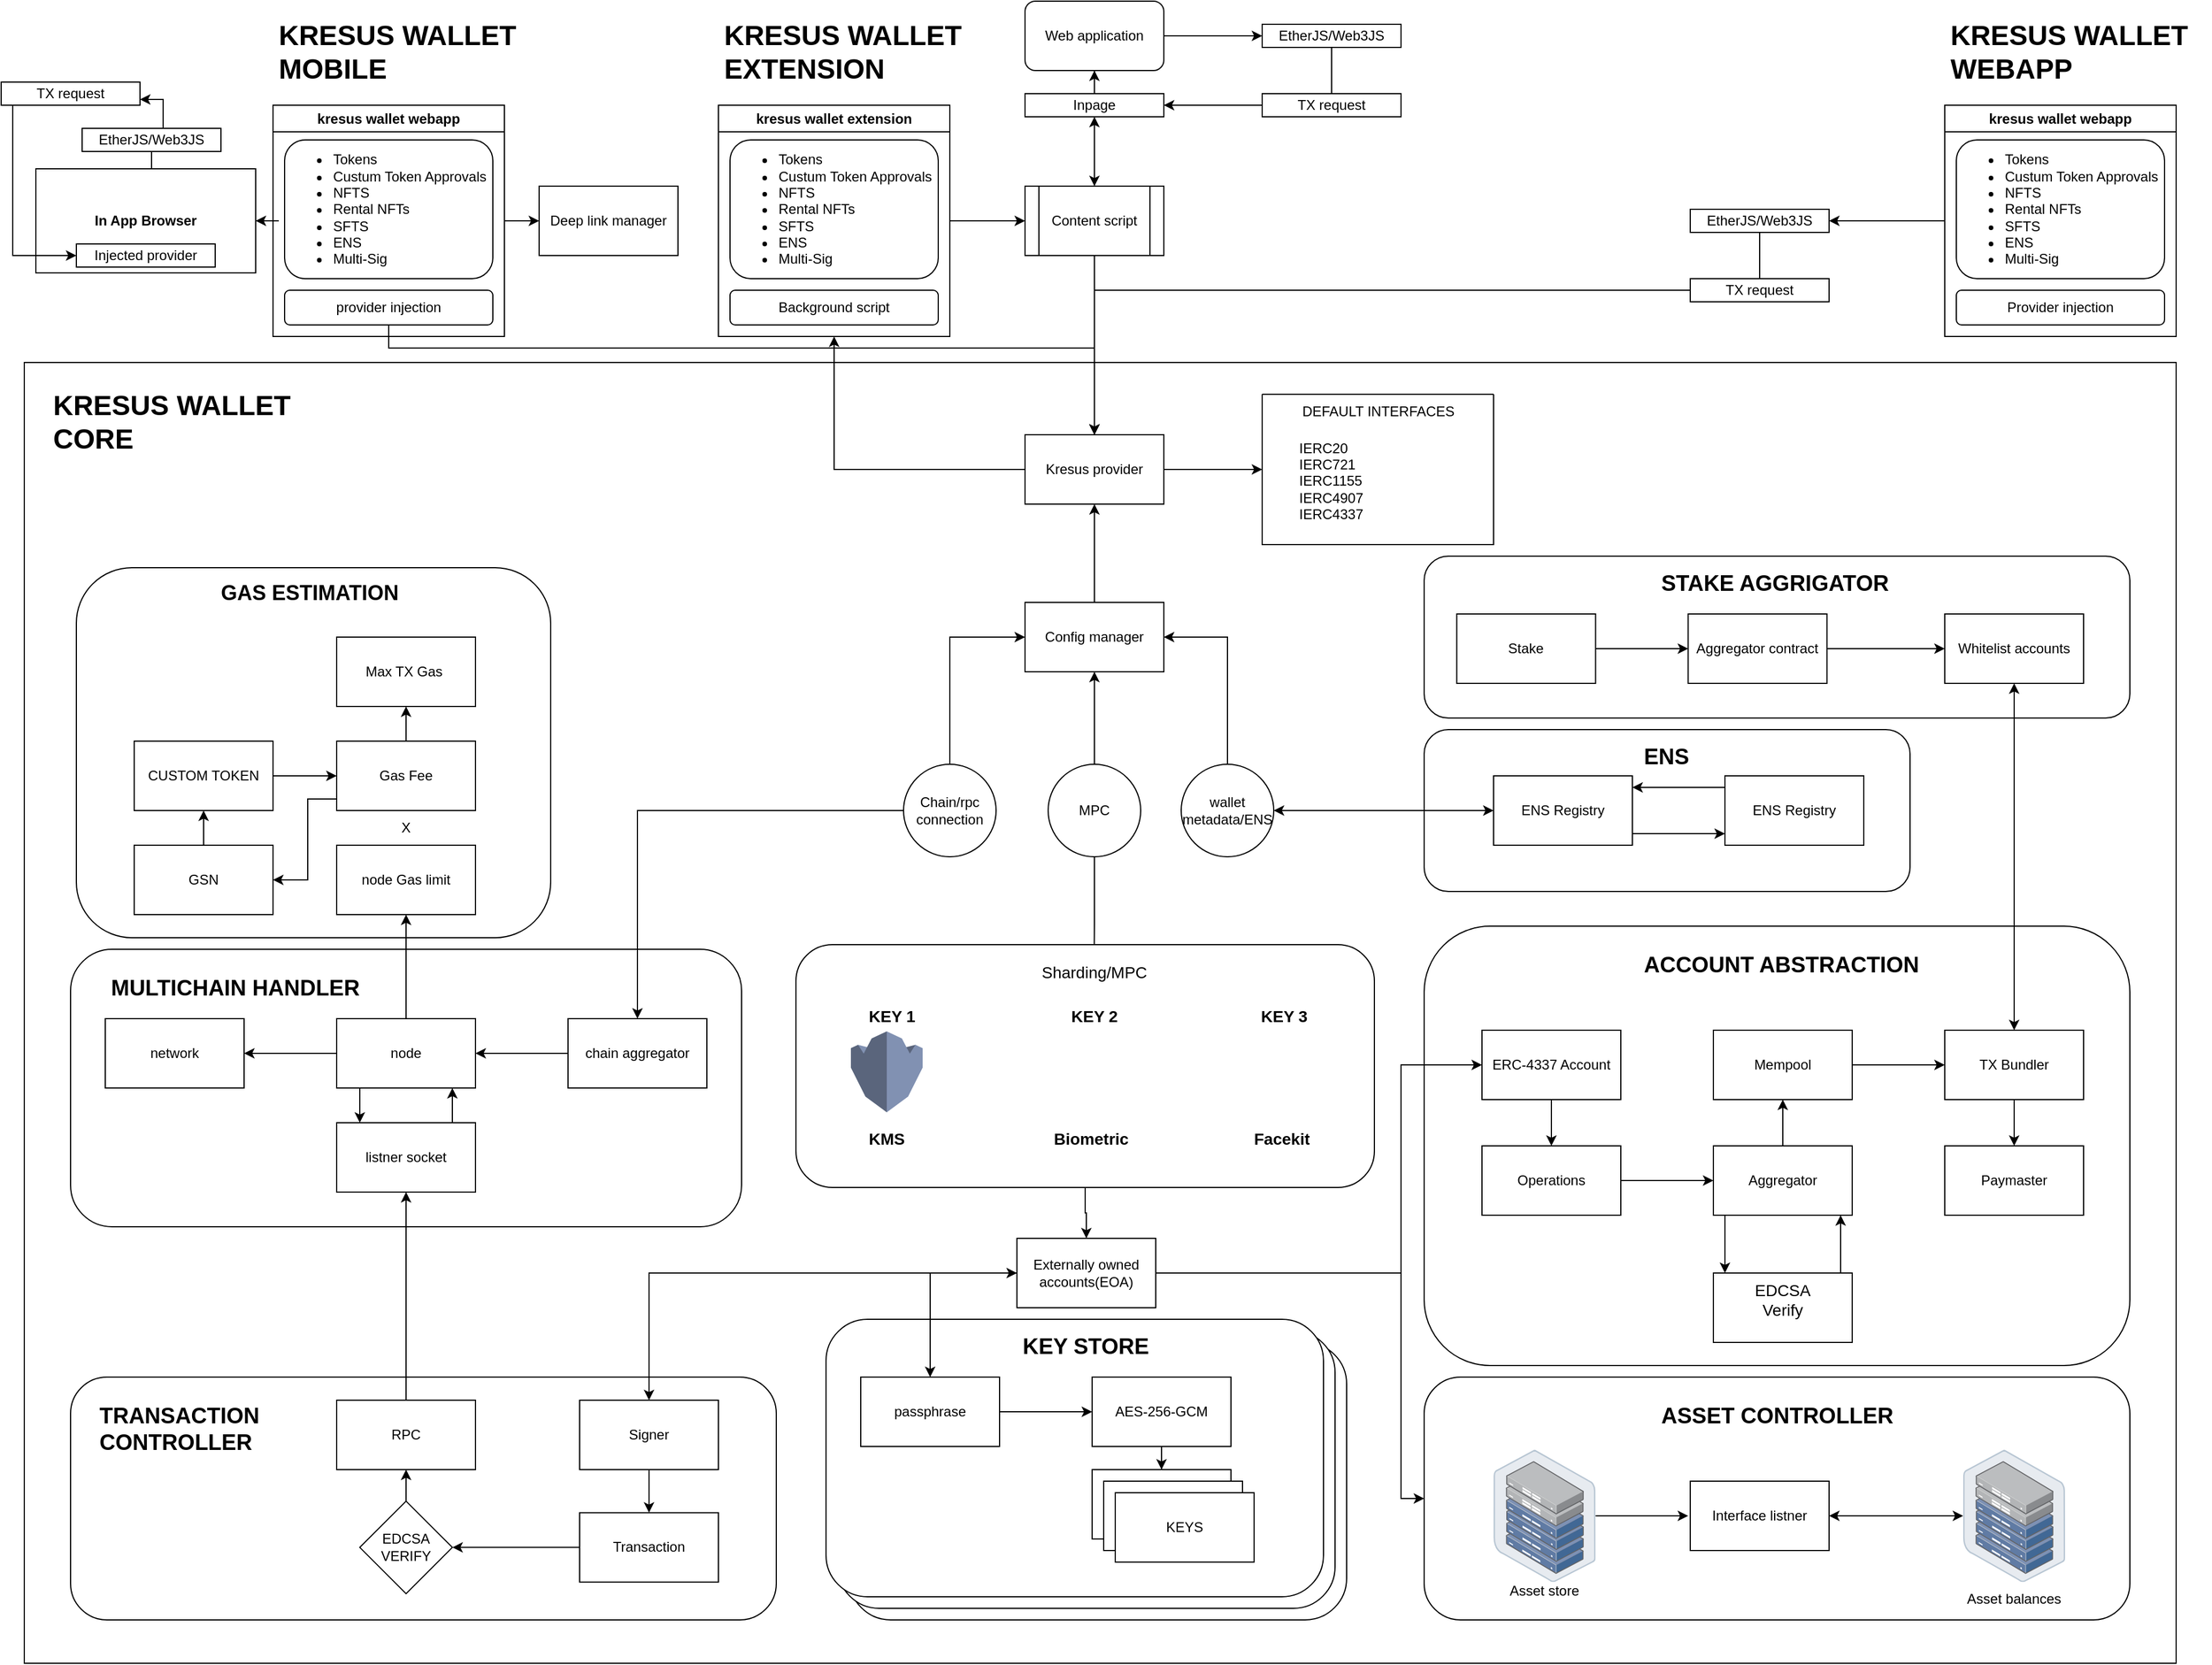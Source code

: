 <mxfile version="21.1.6" type="github">
  <diagram name="Page-1" id="n1fe1yE27rQRRwrI7tOu">
    <mxGraphModel dx="1839" dy="482" grid="1" gridSize="10" guides="1" tooltips="1" connect="1" arrows="1" fold="1" page="1" pageScale="1" pageWidth="850" pageHeight="1100" math="0" shadow="0">
      <root>
        <mxCell id="0" />
        <mxCell id="1" parent="0" />
        <mxCell id="0-gvIS_jXQqOGHr48Svx-93" value="" style="rounded=0;whiteSpace=wrap;html=1;" parent="1" vertex="1">
          <mxGeometry x="-500" y="322.5" width="1860" height="1125" as="geometry" />
        </mxCell>
        <mxCell id="0-gvIS_jXQqOGHr48Svx-67" value="" style="rounded=1;whiteSpace=wrap;html=1;" parent="1" vertex="1">
          <mxGeometry x="213" y="1170" width="430" height="240" as="geometry" />
        </mxCell>
        <mxCell id="0-gvIS_jXQqOGHr48Svx-66" value="" style="rounded=1;whiteSpace=wrap;html=1;" parent="1" vertex="1">
          <mxGeometry x="203" y="1160" width="430" height="240" as="geometry" />
        </mxCell>
        <mxCell id="0-gvIS_jXQqOGHr48Svx-58" value="" style="rounded=1;whiteSpace=wrap;html=1;" parent="1" vertex="1">
          <mxGeometry x="193" y="1150" width="430" height="240" as="geometry" />
        </mxCell>
        <mxCell id="0-gvIS_jXQqOGHr48Svx-49" value="" style="rounded=1;whiteSpace=wrap;html=1;" parent="1" vertex="1">
          <mxGeometry x="-455" y="500" width="410" height="320" as="geometry" />
        </mxCell>
        <mxCell id="0-gvIS_jXQqOGHr48Svx-39" value="" style="rounded=1;whiteSpace=wrap;html=1;" parent="1" vertex="1">
          <mxGeometry x="-460" y="830" width="580" height="240" as="geometry" />
        </mxCell>
        <mxCell id="0-gvIS_jXQqOGHr48Svx-26" value="" style="rounded=1;whiteSpace=wrap;html=1;" parent="1" vertex="1">
          <mxGeometry x="710" y="810" width="610" height="380" as="geometry" />
        </mxCell>
        <mxCell id="0-gvIS_jXQqOGHr48Svx-25" value="" style="rounded=1;whiteSpace=wrap;html=1;" parent="1" vertex="1">
          <mxGeometry x="710" y="640" width="420" height="140" as="geometry" />
        </mxCell>
        <mxCell id="uHP_KrZKe9CXP2k7EGdI-4" value="" style="edgeStyle=orthogonalEdgeStyle;rounded=0;orthogonalLoop=1;jettySize=auto;html=1;" parent="1" source="uHP_KrZKe9CXP2k7EGdI-1" target="uHP_KrZKe9CXP2k7EGdI-3" edge="1">
          <mxGeometry relative="1" as="geometry" />
        </mxCell>
        <mxCell id="uHP_KrZKe9CXP2k7EGdI-1" value="kresus wallet extension" style="swimlane;whiteSpace=wrap;html=1;" parent="1" vertex="1">
          <mxGeometry x="100" y="100" width="200" height="200" as="geometry" />
        </mxCell>
        <mxCell id="uHP_KrZKe9CXP2k7EGdI-29" value="&lt;ul&gt;&lt;li&gt;Tokens&lt;/li&gt;&lt;li&gt;Custum Token Approvals&lt;/li&gt;&lt;li&gt;NFTS&lt;/li&gt;&lt;li&gt;Rental NFTs&lt;/li&gt;&lt;li&gt;SFTS&lt;/li&gt;&lt;li&gt;ENS&lt;/li&gt;&lt;li&gt;Multi-Sig&lt;/li&gt;&lt;/ul&gt;" style="rounded=1;whiteSpace=wrap;html=1;align=left;" parent="uHP_KrZKe9CXP2k7EGdI-1" vertex="1">
          <mxGeometry x="10" y="30" width="180" height="120" as="geometry" />
        </mxCell>
        <mxCell id="uHP_KrZKe9CXP2k7EGdI-30" value="Background script" style="rounded=1;whiteSpace=wrap;html=1;" parent="uHP_KrZKe9CXP2k7EGdI-1" vertex="1">
          <mxGeometry x="10" y="160" width="180" height="30" as="geometry" />
        </mxCell>
        <mxCell id="uHP_KrZKe9CXP2k7EGdI-12" value="" style="edgeStyle=orthogonalEdgeStyle;rounded=0;orthogonalLoop=1;jettySize=auto;html=1;" parent="1" source="uHP_KrZKe9CXP2k7EGdI-2" target="uHP_KrZKe9CXP2k7EGdI-10" edge="1">
          <mxGeometry relative="1" as="geometry" />
        </mxCell>
        <mxCell id="uHP_KrZKe9CXP2k7EGdI-2" value="Web application" style="rounded=1;whiteSpace=wrap;html=1;" parent="1" vertex="1">
          <mxGeometry x="365" y="10" width="120" height="60" as="geometry" />
        </mxCell>
        <mxCell id="uHP_KrZKe9CXP2k7EGdI-5" value="" style="edgeStyle=orthogonalEdgeStyle;rounded=0;orthogonalLoop=1;jettySize=auto;html=1;entryX=0.5;entryY=1;entryDx=0;entryDy=0;startArrow=classic;startFill=1;" parent="1" source="uHP_KrZKe9CXP2k7EGdI-3" target="uHP_KrZKe9CXP2k7EGdI-6" edge="1">
          <mxGeometry relative="1" as="geometry" />
        </mxCell>
        <mxCell id="uHP_KrZKe9CXP2k7EGdI-15" value="" style="edgeStyle=orthogonalEdgeStyle;rounded=0;orthogonalLoop=1;jettySize=auto;html=1;" parent="1" source="uHP_KrZKe9CXP2k7EGdI-3" target="uHP_KrZKe9CXP2k7EGdI-14" edge="1">
          <mxGeometry relative="1" as="geometry" />
        </mxCell>
        <mxCell id="uHP_KrZKe9CXP2k7EGdI-3" value="Content script" style="shape=process;whiteSpace=wrap;html=1;backgroundOutline=1;" parent="1" vertex="1">
          <mxGeometry x="365" y="170" width="120" height="60" as="geometry" />
        </mxCell>
        <mxCell id="uHP_KrZKe9CXP2k7EGdI-7" value="" style="edgeStyle=orthogonalEdgeStyle;rounded=0;orthogonalLoop=1;jettySize=auto;html=1;" parent="1" source="uHP_KrZKe9CXP2k7EGdI-6" target="uHP_KrZKe9CXP2k7EGdI-2" edge="1">
          <mxGeometry relative="1" as="geometry" />
        </mxCell>
        <mxCell id="uHP_KrZKe9CXP2k7EGdI-6" value="Inpage" style="rounded=0;whiteSpace=wrap;html=1;" parent="1" vertex="1">
          <mxGeometry x="365" y="90" width="120" height="20" as="geometry" />
        </mxCell>
        <mxCell id="uHP_KrZKe9CXP2k7EGdI-13" style="edgeStyle=orthogonalEdgeStyle;rounded=0;orthogonalLoop=1;jettySize=auto;html=1;entryX=1;entryY=0.5;entryDx=0;entryDy=0;" parent="1" source="0-gvIS_jXQqOGHr48Svx-9" target="uHP_KrZKe9CXP2k7EGdI-6" edge="1">
          <mxGeometry relative="1" as="geometry">
            <Array as="points" />
          </mxGeometry>
        </mxCell>
        <mxCell id="uHP_KrZKe9CXP2k7EGdI-10" value="EtherJS/Web3JS" style="rounded=0;whiteSpace=wrap;html=1;" parent="1" vertex="1">
          <mxGeometry x="570" y="30" width="120" height="20" as="geometry" />
        </mxCell>
        <mxCell id="uHP_KrZKe9CXP2k7EGdI-16" style="edgeStyle=orthogonalEdgeStyle;rounded=0;orthogonalLoop=1;jettySize=auto;html=1;entryX=0.5;entryY=1;entryDx=0;entryDy=0;" parent="1" source="uHP_KrZKe9CXP2k7EGdI-14" target="uHP_KrZKe9CXP2k7EGdI-1" edge="1">
          <mxGeometry relative="1" as="geometry" />
        </mxCell>
        <mxCell id="uHP_KrZKe9CXP2k7EGdI-28" style="edgeStyle=orthogonalEdgeStyle;rounded=0;orthogonalLoop=1;jettySize=auto;html=1;entryX=0;entryY=0.5;entryDx=0;entryDy=0;" parent="1" source="uHP_KrZKe9CXP2k7EGdI-14" edge="1">
          <mxGeometry relative="1" as="geometry">
            <mxPoint x="570.0" y="415.0" as="targetPoint" />
          </mxGeometry>
        </mxCell>
        <mxCell id="uHP_KrZKe9CXP2k7EGdI-14" value="Kresus provider" style="whiteSpace=wrap;html=1;" parent="1" vertex="1">
          <mxGeometry x="365" y="385" width="120" height="60" as="geometry" />
        </mxCell>
        <mxCell id="0-gvIS_jXQqOGHr48Svx-2" value="" style="edgeStyle=orthogonalEdgeStyle;rounded=0;orthogonalLoop=1;jettySize=auto;html=1;" parent="1" source="uHP_KrZKe9CXP2k7EGdI-17" target="uHP_KrZKe9CXP2k7EGdI-14" edge="1">
          <mxGeometry relative="1" as="geometry" />
        </mxCell>
        <mxCell id="uHP_KrZKe9CXP2k7EGdI-17" value="Config manager" style="whiteSpace=wrap;html=1;" parent="1" vertex="1">
          <mxGeometry x="365" y="530" width="120" height="60" as="geometry" />
        </mxCell>
        <mxCell id="uHP_KrZKe9CXP2k7EGdI-20" style="edgeStyle=orthogonalEdgeStyle;rounded=0;orthogonalLoop=1;jettySize=auto;html=1;" parent="1" source="uHP_KrZKe9CXP2k7EGdI-19" target="uHP_KrZKe9CXP2k7EGdI-17" edge="1">
          <mxGeometry relative="1" as="geometry">
            <Array as="points">
              <mxPoint x="300" y="560" />
            </Array>
          </mxGeometry>
        </mxCell>
        <mxCell id="0-gvIS_jXQqOGHr48Svx-30" value="" style="edgeStyle=orthogonalEdgeStyle;rounded=0;orthogonalLoop=1;jettySize=auto;html=1;" parent="1" source="uHP_KrZKe9CXP2k7EGdI-19" target="0-gvIS_jXQqOGHr48Svx-29" edge="1">
          <mxGeometry relative="1" as="geometry" />
        </mxCell>
        <mxCell id="uHP_KrZKe9CXP2k7EGdI-19" value="Chain/rpc&lt;br&gt;connection" style="ellipse;whiteSpace=wrap;html=1;aspect=fixed;" parent="1" vertex="1">
          <mxGeometry x="260" y="670" width="80" height="80" as="geometry" />
        </mxCell>
        <mxCell id="uHP_KrZKe9CXP2k7EGdI-22" style="edgeStyle=orthogonalEdgeStyle;rounded=0;orthogonalLoop=1;jettySize=auto;html=1;entryX=0.5;entryY=1;entryDx=0;entryDy=0;" parent="1" source="uHP_KrZKe9CXP2k7EGdI-21" target="uHP_KrZKe9CXP2k7EGdI-17" edge="1">
          <mxGeometry relative="1" as="geometry" />
        </mxCell>
        <mxCell id="GO1gQ9hhBlQTtiSkjved-18" value="" style="edgeStyle=orthogonalEdgeStyle;rounded=0;orthogonalLoop=1;jettySize=auto;html=1;" parent="1" source="uHP_KrZKe9CXP2k7EGdI-21" target="GO1gQ9hhBlQTtiSkjved-11" edge="1">
          <mxGeometry relative="1" as="geometry" />
        </mxCell>
        <mxCell id="uHP_KrZKe9CXP2k7EGdI-21" value="MPC" style="ellipse;whiteSpace=wrap;html=1;aspect=fixed;" parent="1" vertex="1">
          <mxGeometry x="385" y="670" width="80" height="80" as="geometry" />
        </mxCell>
        <mxCell id="uHP_KrZKe9CXP2k7EGdI-24" value="" style="edgeStyle=orthogonalEdgeStyle;rounded=0;orthogonalLoop=1;jettySize=auto;html=1;" parent="1" source="uHP_KrZKe9CXP2k7EGdI-23" target="uHP_KrZKe9CXP2k7EGdI-17" edge="1">
          <mxGeometry relative="1" as="geometry">
            <Array as="points">
              <mxPoint x="540" y="560" />
            </Array>
          </mxGeometry>
        </mxCell>
        <mxCell id="0-gvIS_jXQqOGHr48Svx-20" value="" style="edgeStyle=orthogonalEdgeStyle;rounded=0;orthogonalLoop=1;jettySize=auto;html=1;strokeColor=none;startArrow=classic;startFill=1;" parent="1" source="uHP_KrZKe9CXP2k7EGdI-23" target="0-gvIS_jXQqOGHr48Svx-19" edge="1">
          <mxGeometry relative="1" as="geometry" />
        </mxCell>
        <mxCell id="0-gvIS_jXQqOGHr48Svx-23" style="edgeStyle=orthogonalEdgeStyle;rounded=0;orthogonalLoop=1;jettySize=auto;html=1;entryX=0;entryY=0.5;entryDx=0;entryDy=0;startArrow=classic;startFill=1;" parent="1" source="uHP_KrZKe9CXP2k7EGdI-23" target="0-gvIS_jXQqOGHr48Svx-19" edge="1">
          <mxGeometry relative="1" as="geometry">
            <mxPoint x="660" y="750" as="targetPoint" />
          </mxGeometry>
        </mxCell>
        <mxCell id="uHP_KrZKe9CXP2k7EGdI-23" value="wallet metadata/ENS" style="ellipse;whiteSpace=wrap;html=1;aspect=fixed;" parent="1" vertex="1">
          <mxGeometry x="500" y="670" width="80" height="80" as="geometry" />
        </mxCell>
        <mxCell id="uHP_KrZKe9CXP2k7EGdI-36" value="" style="edgeStyle=orthogonalEdgeStyle;rounded=0;orthogonalLoop=1;jettySize=auto;html=1;startArrow=classic;startFill=1;" parent="1" source="uHP_KrZKe9CXP2k7EGdI-25" target="uHP_KrZKe9CXP2k7EGdI-35" edge="1">
          <mxGeometry relative="1" as="geometry" />
        </mxCell>
        <mxCell id="GO1gQ9hhBlQTtiSkjved-21" style="edgeStyle=orthogonalEdgeStyle;rounded=0;orthogonalLoop=1;jettySize=auto;html=1;entryX=0;entryY=0.5;entryDx=0;entryDy=0;" parent="1" source="uHP_KrZKe9CXP2k7EGdI-25" target="uHP_KrZKe9CXP2k7EGdI-33" edge="1">
          <mxGeometry relative="1" as="geometry">
            <Array as="points">
              <mxPoint x="690" y="1110" />
              <mxPoint x="690" y="930" />
            </Array>
          </mxGeometry>
        </mxCell>
        <mxCell id="GO1gQ9hhBlQTtiSkjved-29" style="edgeStyle=orthogonalEdgeStyle;rounded=0;orthogonalLoop=1;jettySize=auto;html=1;entryX=0;entryY=0.5;entryDx=0;entryDy=0;" parent="1" source="uHP_KrZKe9CXP2k7EGdI-25" target="GO1gQ9hhBlQTtiSkjved-25" edge="1">
          <mxGeometry relative="1" as="geometry">
            <Array as="points">
              <mxPoint x="690" y="1110" />
              <mxPoint x="690" y="1305" />
            </Array>
          </mxGeometry>
        </mxCell>
        <mxCell id="uHP_KrZKe9CXP2k7EGdI-25" value="Externally owned accounts(EOA)" style="whiteSpace=wrap;html=1;" parent="1" vertex="1">
          <mxGeometry x="358" y="1080" width="120" height="60" as="geometry" />
        </mxCell>
        <mxCell id="uHP_KrZKe9CXP2k7EGdI-32" value="" style="swimlane;startSize=0;" parent="1" vertex="1">
          <mxGeometry x="570" y="350" width="200" height="130" as="geometry" />
        </mxCell>
        <mxCell id="uHP_KrZKe9CXP2k7EGdI-38" value="DEFAULT INTERFACES" style="text;html=1;align=center;verticalAlign=middle;resizable=0;points=[];autosize=1;strokeColor=none;fillColor=none;" parent="uHP_KrZKe9CXP2k7EGdI-32" vertex="1">
          <mxGeometry x="20" width="160" height="30" as="geometry" />
        </mxCell>
        <mxCell id="uHP_KrZKe9CXP2k7EGdI-37" value="IERC20&lt;br&gt;IERC721&lt;br&gt;IERC1155&lt;br&gt;IERC4907&lt;br&gt;IERC4337" style="text;html=1;align=left;verticalAlign=middle;resizable=0;points=[];autosize=1;strokeColor=none;fillColor=none;" parent="uHP_KrZKe9CXP2k7EGdI-32" vertex="1">
          <mxGeometry x="30" y="30" width="80" height="90" as="geometry" />
        </mxCell>
        <mxCell id="0-gvIS_jXQqOGHr48Svx-18" value="" style="edgeStyle=orthogonalEdgeStyle;rounded=0;orthogonalLoop=1;jettySize=auto;html=1;" parent="1" source="uHP_KrZKe9CXP2k7EGdI-33" target="0-gvIS_jXQqOGHr48Svx-11" edge="1">
          <mxGeometry relative="1" as="geometry" />
        </mxCell>
        <mxCell id="uHP_KrZKe9CXP2k7EGdI-33" value="ERC-4337 Account" style="whiteSpace=wrap;html=1;" parent="1" vertex="1">
          <mxGeometry x="760" y="900" width="120" height="60" as="geometry" />
        </mxCell>
        <mxCell id="0-gvIS_jXQqOGHr48Svx-61" value="" style="edgeStyle=orthogonalEdgeStyle;rounded=0;orthogonalLoop=1;jettySize=auto;html=1;" parent="1" source="uHP_KrZKe9CXP2k7EGdI-35" target="0-gvIS_jXQqOGHr48Svx-60" edge="1">
          <mxGeometry relative="1" as="geometry" />
        </mxCell>
        <mxCell id="uHP_KrZKe9CXP2k7EGdI-35" value="passphrase" style="whiteSpace=wrap;html=1;" parent="1" vertex="1">
          <mxGeometry x="223" y="1200" width="120" height="60" as="geometry" />
        </mxCell>
        <mxCell id="0-gvIS_jXQqOGHr48Svx-1" value="&lt;h1 style=&quot;font-size: 19px;&quot;&gt;ENS&lt;/h1&gt;" style="text;html=1;strokeColor=none;fillColor=none;spacing=5;spacingTop=-20;whiteSpace=wrap;overflow=hidden;rounded=0;fontSize=19;" parent="1" vertex="1">
          <mxGeometry x="895" y="650" width="50" height="30" as="geometry" />
        </mxCell>
        <mxCell id="0-gvIS_jXQqOGHr48Svx-13" value="" style="edgeStyle=orthogonalEdgeStyle;rounded=0;orthogonalLoop=1;jettySize=auto;html=1;" parent="1" source="0-gvIS_jXQqOGHr48Svx-5" target="0-gvIS_jXQqOGHr48Svx-7" edge="1">
          <mxGeometry relative="1" as="geometry" />
        </mxCell>
        <mxCell id="GO1gQ9hhBlQTtiSkjved-23" value="" style="edgeStyle=orthogonalEdgeStyle;rounded=0;orthogonalLoop=1;jettySize=auto;html=1;" parent="1" source="0-gvIS_jXQqOGHr48Svx-5" target="GO1gQ9hhBlQTtiSkjved-22" edge="1">
          <mxGeometry relative="1" as="geometry">
            <Array as="points">
              <mxPoint x="970" y="1090" />
              <mxPoint x="970" y="1090" />
            </Array>
          </mxGeometry>
        </mxCell>
        <mxCell id="0-gvIS_jXQqOGHr48Svx-5" value="Aggregator" style="whiteSpace=wrap;html=1;" parent="1" vertex="1">
          <mxGeometry x="960" y="1000" width="120" height="60" as="geometry" />
        </mxCell>
        <mxCell id="0-gvIS_jXQqOGHr48Svx-15" value="" style="edgeStyle=orthogonalEdgeStyle;rounded=0;orthogonalLoop=1;jettySize=auto;html=1;" parent="1" source="0-gvIS_jXQqOGHr48Svx-7" target="0-gvIS_jXQqOGHr48Svx-14" edge="1">
          <mxGeometry relative="1" as="geometry" />
        </mxCell>
        <mxCell id="0-gvIS_jXQqOGHr48Svx-7" value="Mempool" style="whiteSpace=wrap;html=1;" parent="1" vertex="1">
          <mxGeometry x="960" y="900" width="120" height="60" as="geometry" />
        </mxCell>
        <mxCell id="0-gvIS_jXQqOGHr48Svx-10" value="" style="edgeStyle=orthogonalEdgeStyle;rounded=0;orthogonalLoop=1;jettySize=auto;html=1;entryX=1;entryY=0.5;entryDx=0;entryDy=0;" parent="1" source="uHP_KrZKe9CXP2k7EGdI-10" target="0-gvIS_jXQqOGHr48Svx-9" edge="1">
          <mxGeometry relative="1" as="geometry">
            <Array as="points">
              <mxPoint x="630" y="100" />
            </Array>
            <mxPoint x="620" y="50" as="sourcePoint" />
            <mxPoint x="485" y="100" as="targetPoint" />
          </mxGeometry>
        </mxCell>
        <mxCell id="0-gvIS_jXQqOGHr48Svx-9" value="TX request" style="rounded=0;whiteSpace=wrap;html=1;" parent="1" vertex="1">
          <mxGeometry x="570" y="90" width="120" height="20" as="geometry" />
        </mxCell>
        <mxCell id="0-gvIS_jXQqOGHr48Svx-12" value="" style="edgeStyle=orthogonalEdgeStyle;rounded=0;orthogonalLoop=1;jettySize=auto;html=1;" parent="1" source="0-gvIS_jXQqOGHr48Svx-11" target="0-gvIS_jXQqOGHr48Svx-5" edge="1">
          <mxGeometry relative="1" as="geometry" />
        </mxCell>
        <mxCell id="0-gvIS_jXQqOGHr48Svx-11" value="Operations" style="whiteSpace=wrap;html=1;" parent="1" vertex="1">
          <mxGeometry x="760" y="1000" width="120" height="60" as="geometry" />
        </mxCell>
        <mxCell id="0-gvIS_jXQqOGHr48Svx-17" value="" style="edgeStyle=orthogonalEdgeStyle;rounded=0;orthogonalLoop=1;jettySize=auto;html=1;" parent="1" source="0-gvIS_jXQqOGHr48Svx-14" target="0-gvIS_jXQqOGHr48Svx-16" edge="1">
          <mxGeometry relative="1" as="geometry" />
        </mxCell>
        <mxCell id="0-gvIS_jXQqOGHr48Svx-14" value="TX Bundler" style="whiteSpace=wrap;html=1;" parent="1" vertex="1">
          <mxGeometry x="1160" y="900" width="120" height="60" as="geometry" />
        </mxCell>
        <mxCell id="0-gvIS_jXQqOGHr48Svx-16" value="Paymaster" style="whiteSpace=wrap;html=1;" parent="1" vertex="1">
          <mxGeometry x="1160" y="1000" width="120" height="60" as="geometry" />
        </mxCell>
        <mxCell id="0-gvIS_jXQqOGHr48Svx-22" value="" style="edgeStyle=orthogonalEdgeStyle;rounded=0;orthogonalLoop=1;jettySize=auto;html=1;" parent="1" source="0-gvIS_jXQqOGHr48Svx-19" target="0-gvIS_jXQqOGHr48Svx-21" edge="1">
          <mxGeometry relative="1" as="geometry">
            <Array as="points">
              <mxPoint x="930" y="730" />
              <mxPoint x="930" y="730" />
            </Array>
          </mxGeometry>
        </mxCell>
        <mxCell id="0-gvIS_jXQqOGHr48Svx-19" value="ENS Registry" style="whiteSpace=wrap;html=1;" parent="1" vertex="1">
          <mxGeometry x="770" y="680" width="120" height="60" as="geometry" />
        </mxCell>
        <mxCell id="0-gvIS_jXQqOGHr48Svx-21" value="ENS Registry" style="whiteSpace=wrap;html=1;" parent="1" vertex="1">
          <mxGeometry x="970" y="680" width="120" height="60" as="geometry" />
        </mxCell>
        <mxCell id="0-gvIS_jXQqOGHr48Svx-24" value="" style="edgeStyle=orthogonalEdgeStyle;rounded=0;orthogonalLoop=1;jettySize=auto;html=1;startArrow=classic;startFill=1;endArrow=none;endFill=0;" parent="1" edge="1">
          <mxGeometry relative="1" as="geometry">
            <mxPoint x="890" y="690" as="sourcePoint" />
            <mxPoint x="970" y="690" as="targetPoint" />
            <Array as="points">
              <mxPoint x="930" y="690" />
              <mxPoint x="930" y="690" />
            </Array>
          </mxGeometry>
        </mxCell>
        <mxCell id="0-gvIS_jXQqOGHr48Svx-27" value="&lt;h1&gt;KRESUS WALLET EXTENSION&lt;/h1&gt;" style="text;html=1;strokeColor=none;fillColor=none;spacing=5;spacingTop=-20;whiteSpace=wrap;overflow=hidden;rounded=0;" parent="1" vertex="1">
          <mxGeometry x="100" y="20" width="230" height="60" as="geometry" />
        </mxCell>
        <mxCell id="0-gvIS_jXQqOGHr48Svx-28" value="&lt;h1 style=&quot;font-size: 19px;&quot;&gt;ACCOUNT ABSTRACTION&lt;/h1&gt;" style="text;html=1;strokeColor=none;fillColor=none;spacing=5;spacingTop=-20;whiteSpace=wrap;overflow=hidden;rounded=0;fontSize=19;" parent="1" vertex="1">
          <mxGeometry x="895" y="830" width="250" height="30" as="geometry" />
        </mxCell>
        <mxCell id="0-gvIS_jXQqOGHr48Svx-32" value="" style="edgeStyle=orthogonalEdgeStyle;rounded=0;orthogonalLoop=1;jettySize=auto;html=1;" parent="1" source="0-gvIS_jXQqOGHr48Svx-29" target="0-gvIS_jXQqOGHr48Svx-31" edge="1">
          <mxGeometry relative="1" as="geometry" />
        </mxCell>
        <mxCell id="0-gvIS_jXQqOGHr48Svx-29" value="chain aggregator" style="whiteSpace=wrap;html=1;" parent="1" vertex="1">
          <mxGeometry x="-30" y="890" width="120" height="60" as="geometry" />
        </mxCell>
        <mxCell id="0-gvIS_jXQqOGHr48Svx-34" value="" style="edgeStyle=orthogonalEdgeStyle;rounded=0;orthogonalLoop=1;jettySize=auto;html=1;" parent="1" source="0-gvIS_jXQqOGHr48Svx-31" target="0-gvIS_jXQqOGHr48Svx-33" edge="1">
          <mxGeometry relative="1" as="geometry" />
        </mxCell>
        <mxCell id="0-gvIS_jXQqOGHr48Svx-37" value="" style="edgeStyle=orthogonalEdgeStyle;rounded=0;orthogonalLoop=1;jettySize=auto;html=1;" parent="1" source="0-gvIS_jXQqOGHr48Svx-31" target="0-gvIS_jXQqOGHr48Svx-35" edge="1">
          <mxGeometry relative="1" as="geometry">
            <Array as="points">
              <mxPoint x="-210" y="970" />
              <mxPoint x="-210" y="970" />
            </Array>
          </mxGeometry>
        </mxCell>
        <mxCell id="0-gvIS_jXQqOGHr48Svx-38" value="" style="edgeStyle=orthogonalEdgeStyle;rounded=0;orthogonalLoop=1;jettySize=auto;html=1;startArrow=classic;startFill=1;endArrow=none;endFill=0;" parent="1" source="0-gvIS_jXQqOGHr48Svx-31" target="0-gvIS_jXQqOGHr48Svx-35" edge="1">
          <mxGeometry relative="1" as="geometry">
            <Array as="points">
              <mxPoint x="-130" y="970" />
              <mxPoint x="-130" y="970" />
            </Array>
          </mxGeometry>
        </mxCell>
        <mxCell id="0-gvIS_jXQqOGHr48Svx-43" value="" style="edgeStyle=orthogonalEdgeStyle;rounded=0;orthogonalLoop=1;jettySize=auto;html=1;" parent="1" source="0-gvIS_jXQqOGHr48Svx-31" target="0-gvIS_jXQqOGHr48Svx-42" edge="1">
          <mxGeometry relative="1" as="geometry" />
        </mxCell>
        <mxCell id="0-gvIS_jXQqOGHr48Svx-31" value="node" style="whiteSpace=wrap;html=1;" parent="1" vertex="1">
          <mxGeometry x="-230" y="890" width="120" height="60" as="geometry" />
        </mxCell>
        <mxCell id="0-gvIS_jXQqOGHr48Svx-33" value="network" style="whiteSpace=wrap;html=1;" parent="1" vertex="1">
          <mxGeometry x="-430" y="890" width="120" height="60" as="geometry" />
        </mxCell>
        <mxCell id="0-gvIS_jXQqOGHr48Svx-35" value="listner socket" style="whiteSpace=wrap;html=1;" parent="1" vertex="1">
          <mxGeometry x="-230" y="980" width="120" height="60" as="geometry" />
        </mxCell>
        <mxCell id="0-gvIS_jXQqOGHr48Svx-40" value="&lt;h1 style=&quot;font-size: 18px;&quot;&gt;GAS ESTIMATION&lt;/h1&gt;" style="text;html=1;strokeColor=none;fillColor=none;spacing=5;spacingTop=-20;whiteSpace=wrap;overflow=hidden;rounded=0;fontSize=18;" parent="1" vertex="1">
          <mxGeometry x="-335" y="510" width="170" height="30" as="geometry" />
        </mxCell>
        <mxCell id="0-gvIS_jXQqOGHr48Svx-42" value="node Gas limit" style="whiteSpace=wrap;html=1;" parent="1" vertex="1">
          <mxGeometry x="-230" y="740" width="120" height="60" as="geometry" />
        </mxCell>
        <mxCell id="0-gvIS_jXQqOGHr48Svx-48" value="" style="edgeStyle=orthogonalEdgeStyle;rounded=0;orthogonalLoop=1;jettySize=auto;html=1;" parent="1" source="0-gvIS_jXQqOGHr48Svx-44" target="0-gvIS_jXQqOGHr48Svx-47" edge="1">
          <mxGeometry relative="1" as="geometry" />
        </mxCell>
        <mxCell id="0-gvIS_jXQqOGHr48Svx-52" value="" style="edgeStyle=orthogonalEdgeStyle;rounded=0;orthogonalLoop=1;jettySize=auto;html=1;" parent="1" source="0-gvIS_jXQqOGHr48Svx-44" target="0-gvIS_jXQqOGHr48Svx-51" edge="1">
          <mxGeometry relative="1" as="geometry">
            <Array as="points">
              <mxPoint x="-255" y="700" />
              <mxPoint x="-255" y="770" />
            </Array>
          </mxGeometry>
        </mxCell>
        <mxCell id="0-gvIS_jXQqOGHr48Svx-44" value="Gas Fee" style="whiteSpace=wrap;html=1;" parent="1" vertex="1">
          <mxGeometry x="-230" y="650" width="120" height="60" as="geometry" />
        </mxCell>
        <mxCell id="0-gvIS_jXQqOGHr48Svx-46" value="X" style="text;html=1;strokeColor=none;fillColor=none;align=center;verticalAlign=middle;whiteSpace=wrap;rounded=0;" parent="1" vertex="1">
          <mxGeometry x="-200" y="710" width="60" height="30" as="geometry" />
        </mxCell>
        <mxCell id="0-gvIS_jXQqOGHr48Svx-47" value="Max TX Gas&amp;nbsp;" style="whiteSpace=wrap;html=1;" parent="1" vertex="1">
          <mxGeometry x="-230" y="560" width="120" height="60" as="geometry" />
        </mxCell>
        <mxCell id="0-gvIS_jXQqOGHr48Svx-50" value="&lt;h1 style=&quot;font-size: 19px;&quot;&gt;MULTICHAIN HANDLER&lt;/h1&gt;" style="text;html=1;strokeColor=none;fillColor=none;spacing=5;spacingTop=-20;whiteSpace=wrap;overflow=hidden;rounded=0;fontSize=19;" parent="1" vertex="1">
          <mxGeometry x="-430" y="850" width="230" height="30" as="geometry" />
        </mxCell>
        <mxCell id="0-gvIS_jXQqOGHr48Svx-54" value="" style="edgeStyle=orthogonalEdgeStyle;rounded=0;orthogonalLoop=1;jettySize=auto;html=1;" parent="1" source="0-gvIS_jXQqOGHr48Svx-51" target="0-gvIS_jXQqOGHr48Svx-53" edge="1">
          <mxGeometry relative="1" as="geometry" />
        </mxCell>
        <mxCell id="0-gvIS_jXQqOGHr48Svx-51" value="GSN" style="whiteSpace=wrap;html=1;" parent="1" vertex="1">
          <mxGeometry x="-405" y="740" width="120" height="60" as="geometry" />
        </mxCell>
        <mxCell id="0-gvIS_jXQqOGHr48Svx-56" style="edgeStyle=orthogonalEdgeStyle;rounded=0;orthogonalLoop=1;jettySize=auto;html=1;" parent="1" source="0-gvIS_jXQqOGHr48Svx-53" target="0-gvIS_jXQqOGHr48Svx-44" edge="1">
          <mxGeometry relative="1" as="geometry" />
        </mxCell>
        <mxCell id="0-gvIS_jXQqOGHr48Svx-53" value="CUSTOM TOKEN" style="whiteSpace=wrap;html=1;" parent="1" vertex="1">
          <mxGeometry x="-405" y="650" width="120" height="60" as="geometry" />
        </mxCell>
        <mxCell id="0-gvIS_jXQqOGHr48Svx-59" value="&lt;h1 style=&quot;font-size: 19px;&quot;&gt;KEY STORE&lt;/h1&gt;" style="text;html=1;strokeColor=none;fillColor=none;spacing=5;spacingTop=-20;whiteSpace=wrap;overflow=hidden;rounded=0;fontSize=19;" parent="1" vertex="1">
          <mxGeometry x="358" y="1160" width="120" height="30" as="geometry" />
        </mxCell>
        <mxCell id="0-gvIS_jXQqOGHr48Svx-63" value="" style="edgeStyle=orthogonalEdgeStyle;rounded=0;orthogonalLoop=1;jettySize=auto;html=1;" parent="1" source="0-gvIS_jXQqOGHr48Svx-60" target="0-gvIS_jXQqOGHr48Svx-62" edge="1">
          <mxGeometry relative="1" as="geometry" />
        </mxCell>
        <mxCell id="0-gvIS_jXQqOGHr48Svx-60" value="AES-256-GCM" style="whiteSpace=wrap;html=1;" parent="1" vertex="1">
          <mxGeometry x="423" y="1200" width="120" height="60" as="geometry" />
        </mxCell>
        <mxCell id="0-gvIS_jXQqOGHr48Svx-62" value="" style="whiteSpace=wrap;html=1;" parent="1" vertex="1">
          <mxGeometry x="423" y="1280" width="120" height="60" as="geometry" />
        </mxCell>
        <mxCell id="0-gvIS_jXQqOGHr48Svx-64" value="" style="whiteSpace=wrap;html=1;" parent="1" vertex="1">
          <mxGeometry x="433" y="1290" width="120" height="60" as="geometry" />
        </mxCell>
        <mxCell id="0-gvIS_jXQqOGHr48Svx-65" value="KEYS" style="whiteSpace=wrap;html=1;" parent="1" vertex="1">
          <mxGeometry x="443" y="1300" width="120" height="60" as="geometry" />
        </mxCell>
        <mxCell id="0-gvIS_jXQqOGHr48Svx-83" style="edgeStyle=orthogonalEdgeStyle;rounded=0;orthogonalLoop=1;jettySize=auto;html=1;entryX=1;entryY=0.5;entryDx=0;entryDy=0;" parent="1" source="0-gvIS_jXQqOGHr48Svx-70" target="0-gvIS_jXQqOGHr48Svx-79" edge="1">
          <mxGeometry relative="1" as="geometry" />
        </mxCell>
        <mxCell id="0-gvIS_jXQqOGHr48Svx-70" value="kresus wallet webapp" style="swimlane;whiteSpace=wrap;html=1;" parent="1" vertex="1">
          <mxGeometry x="1160" y="100" width="200" height="200" as="geometry" />
        </mxCell>
        <mxCell id="0-gvIS_jXQqOGHr48Svx-71" value="&lt;ul&gt;&lt;li&gt;Tokens&lt;/li&gt;&lt;li&gt;Custum Token Approvals&lt;/li&gt;&lt;li&gt;NFTS&lt;/li&gt;&lt;li&gt;Rental NFTs&lt;/li&gt;&lt;li&gt;SFTS&lt;/li&gt;&lt;li&gt;ENS&lt;/li&gt;&lt;li&gt;Multi-Sig&lt;/li&gt;&lt;/ul&gt;" style="rounded=1;whiteSpace=wrap;html=1;align=left;" parent="0-gvIS_jXQqOGHr48Svx-70" vertex="1">
          <mxGeometry x="10" y="30" width="180" height="120" as="geometry" />
        </mxCell>
        <mxCell id="0-gvIS_jXQqOGHr48Svx-72" value="Provider injection" style="rounded=1;whiteSpace=wrap;html=1;" parent="0-gvIS_jXQqOGHr48Svx-70" vertex="1">
          <mxGeometry x="10" y="160" width="180" height="30" as="geometry" />
        </mxCell>
        <mxCell id="0-gvIS_jXQqOGHr48Svx-78" style="edgeStyle=orthogonalEdgeStyle;rounded=0;orthogonalLoop=1;jettySize=auto;html=1;entryX=0.5;entryY=0;entryDx=0;entryDy=0;" parent="1" source="0-gvIS_jXQqOGHr48Svx-81" target="uHP_KrZKe9CXP2k7EGdI-14" edge="1">
          <mxGeometry relative="1" as="geometry">
            <Array as="points" />
            <mxPoint x="855" y="260" as="targetPoint" />
          </mxGeometry>
        </mxCell>
        <mxCell id="0-gvIS_jXQqOGHr48Svx-79" value="EtherJS/Web3JS" style="rounded=0;whiteSpace=wrap;html=1;" parent="1" vertex="1">
          <mxGeometry x="940" y="190" width="120" height="20" as="geometry" />
        </mxCell>
        <mxCell id="0-gvIS_jXQqOGHr48Svx-80" value="" style="edgeStyle=orthogonalEdgeStyle;rounded=0;orthogonalLoop=1;jettySize=auto;html=1;entryX=1;entryY=0.5;entryDx=0;entryDy=0;" parent="1" source="0-gvIS_jXQqOGHr48Svx-79" target="0-gvIS_jXQqOGHr48Svx-81" edge="1">
          <mxGeometry relative="1" as="geometry">
            <Array as="points">
              <mxPoint x="1000" y="260" />
            </Array>
            <mxPoint x="990" y="210" as="sourcePoint" />
            <mxPoint x="855" y="260" as="targetPoint" />
          </mxGeometry>
        </mxCell>
        <mxCell id="0-gvIS_jXQqOGHr48Svx-81" value="TX request" style="rounded=0;whiteSpace=wrap;html=1;" parent="1" vertex="1">
          <mxGeometry x="940" y="250" width="120" height="20" as="geometry" />
        </mxCell>
        <mxCell id="0-gvIS_jXQqOGHr48Svx-82" value="&lt;h1&gt;KRESUS WALLET WEBAPP&lt;/h1&gt;" style="text;html=1;strokeColor=none;fillColor=none;spacing=5;spacingTop=-20;whiteSpace=wrap;overflow=hidden;rounded=0;" parent="1" vertex="1">
          <mxGeometry x="1160" y="20" width="230" height="60" as="geometry" />
        </mxCell>
        <mxCell id="0-gvIS_jXQqOGHr48Svx-101" value="" style="edgeStyle=orthogonalEdgeStyle;rounded=0;orthogonalLoop=1;jettySize=auto;html=1;" parent="1" source="0-gvIS_jXQqOGHr48Svx-85" target="0-gvIS_jXQqOGHr48Svx-100" edge="1">
          <mxGeometry relative="1" as="geometry" />
        </mxCell>
        <mxCell id="0-gvIS_jXQqOGHr48Svx-105" value="" style="edgeStyle=orthogonalEdgeStyle;rounded=0;orthogonalLoop=1;jettySize=auto;html=1;" parent="1" source="0-gvIS_jXQqOGHr48Svx-85" target="0-gvIS_jXQqOGHr48Svx-104" edge="1">
          <mxGeometry relative="1" as="geometry" />
        </mxCell>
        <mxCell id="0-gvIS_jXQqOGHr48Svx-85" value="kresus wallet webapp" style="swimlane;whiteSpace=wrap;html=1;" parent="1" vertex="1">
          <mxGeometry x="-285" y="100" width="200" height="200" as="geometry" />
        </mxCell>
        <mxCell id="0-gvIS_jXQqOGHr48Svx-86" value="&lt;ul&gt;&lt;li&gt;Tokens&lt;/li&gt;&lt;li&gt;Custum Token Approvals&lt;/li&gt;&lt;li&gt;NFTS&lt;/li&gt;&lt;li&gt;Rental NFTs&lt;/li&gt;&lt;li&gt;SFTS&lt;/li&gt;&lt;li&gt;ENS&lt;/li&gt;&lt;li&gt;Multi-Sig&lt;/li&gt;&lt;/ul&gt;" style="rounded=1;whiteSpace=wrap;html=1;align=left;" parent="0-gvIS_jXQqOGHr48Svx-85" vertex="1">
          <mxGeometry x="10" y="30" width="180" height="120" as="geometry" />
        </mxCell>
        <mxCell id="0-gvIS_jXQqOGHr48Svx-87" value="provider injection" style="rounded=1;whiteSpace=wrap;html=1;" parent="0-gvIS_jXQqOGHr48Svx-85" vertex="1">
          <mxGeometry x="10" y="160" width="180" height="30" as="geometry" />
        </mxCell>
        <mxCell id="0-gvIS_jXQqOGHr48Svx-110" style="edgeStyle=orthogonalEdgeStyle;rounded=0;orthogonalLoop=1;jettySize=auto;html=1;entryX=1;entryY=0.75;entryDx=0;entryDy=0;" parent="1" source="0-gvIS_jXQqOGHr48Svx-88" target="0-gvIS_jXQqOGHr48Svx-90" edge="1">
          <mxGeometry relative="1" as="geometry">
            <Array as="points">
              <mxPoint x="-380" y="95" />
            </Array>
          </mxGeometry>
        </mxCell>
        <mxCell id="0-gvIS_jXQqOGHr48Svx-111" value="" style="edgeStyle=orthogonalEdgeStyle;rounded=0;orthogonalLoop=1;jettySize=auto;html=1;" parent="1" source="0-gvIS_jXQqOGHr48Svx-88" target="0-gvIS_jXQqOGHr48Svx-102" edge="1">
          <mxGeometry relative="1" as="geometry" />
        </mxCell>
        <mxCell id="0-gvIS_jXQqOGHr48Svx-88" value="EtherJS/Web3JS" style="rounded=0;whiteSpace=wrap;html=1;" parent="1" vertex="1">
          <mxGeometry x="-450" y="120" width="120" height="20" as="geometry" />
        </mxCell>
        <mxCell id="0-gvIS_jXQqOGHr48Svx-90" value="TX request" style="rounded=0;whiteSpace=wrap;html=1;" parent="1" vertex="1">
          <mxGeometry x="-520" y="80" width="120" height="20" as="geometry" />
        </mxCell>
        <mxCell id="0-gvIS_jXQqOGHr48Svx-91" value="&lt;h1&gt;KRESUS WALLET MOBILE&lt;/h1&gt;" style="text;html=1;strokeColor=none;fillColor=none;spacing=5;spacingTop=-20;whiteSpace=wrap;overflow=hidden;rounded=0;" parent="1" vertex="1">
          <mxGeometry x="-285" y="20" width="230" height="60" as="geometry" />
        </mxCell>
        <mxCell id="0-gvIS_jXQqOGHr48Svx-95" value="&lt;h1&gt;KRESUS WALLET CORE&lt;/h1&gt;" style="text;html=1;strokeColor=none;fillColor=none;spacing=5;spacingTop=-20;whiteSpace=wrap;overflow=hidden;rounded=0;" parent="1" vertex="1">
          <mxGeometry x="-480" y="340" width="230" height="60" as="geometry" />
        </mxCell>
        <mxCell id="0-gvIS_jXQqOGHr48Svx-100" value="In App Browser" style="whiteSpace=wrap;html=1;fontStyle=1;startSize=23;" parent="1" vertex="1">
          <mxGeometry x="-490" y="155" width="190" height="90" as="geometry" />
        </mxCell>
        <mxCell id="0-gvIS_jXQqOGHr48Svx-102" value="Injected provider" style="rounded=0;whiteSpace=wrap;html=1;" parent="1" vertex="1">
          <mxGeometry x="-455" y="220" width="120" height="20" as="geometry" />
        </mxCell>
        <mxCell id="0-gvIS_jXQqOGHr48Svx-104" value="&lt;span style=&quot;font-weight: normal;&quot;&gt;Deep link manager&lt;/span&gt;" style="whiteSpace=wrap;html=1;fontStyle=1;startSize=23;" parent="1" vertex="1">
          <mxGeometry x="-55" y="170" width="120" height="60" as="geometry" />
        </mxCell>
        <mxCell id="0-gvIS_jXQqOGHr48Svx-108" style="edgeStyle=orthogonalEdgeStyle;rounded=0;orthogonalLoop=1;jettySize=auto;html=1;" parent="1" source="0-gvIS_jXQqOGHr48Svx-90" target="0-gvIS_jXQqOGHr48Svx-102" edge="1">
          <mxGeometry relative="1" as="geometry">
            <Array as="points">
              <mxPoint x="-510" y="230" />
            </Array>
          </mxGeometry>
        </mxCell>
        <mxCell id="0-gvIS_jXQqOGHr48Svx-112" style="edgeStyle=orthogonalEdgeStyle;rounded=0;orthogonalLoop=1;jettySize=auto;html=1;entryX=0.5;entryY=0;entryDx=0;entryDy=0;" parent="1" source="0-gvIS_jXQqOGHr48Svx-87" target="uHP_KrZKe9CXP2k7EGdI-14" edge="1">
          <mxGeometry relative="1" as="geometry">
            <Array as="points">
              <mxPoint x="-185" y="310" />
              <mxPoint x="425" y="310" />
            </Array>
          </mxGeometry>
        </mxCell>
        <mxCell id="GO1gQ9hhBlQTtiSkjved-20" value="" style="edgeStyle=orthogonalEdgeStyle;rounded=0;orthogonalLoop=1;jettySize=auto;html=1;" parent="1" source="GO1gQ9hhBlQTtiSkjved-2" target="uHP_KrZKe9CXP2k7EGdI-25" edge="1">
          <mxGeometry relative="1" as="geometry" />
        </mxCell>
        <mxCell id="GO1gQ9hhBlQTtiSkjved-2" value="" style="rounded=1;whiteSpace=wrap;html=1;" parent="1" vertex="1">
          <mxGeometry x="167" y="826" width="500" height="210" as="geometry" />
        </mxCell>
        <mxCell id="GO1gQ9hhBlQTtiSkjved-3" value="Sharding/MPC" style="text;html=1;strokeColor=none;fillColor=none;align=center;verticalAlign=middle;whiteSpace=wrap;rounded=0;fontSize=14;" parent="1" vertex="1">
          <mxGeometry x="394.5" y="835" width="60" height="30" as="geometry" />
        </mxCell>
        <mxCell id="GO1gQ9hhBlQTtiSkjved-4" value="" style="outlineConnect=0;dashed=0;verticalLabelPosition=bottom;verticalAlign=top;align=center;html=1;shape=mxgraph.aws3.kms;fillColor=#8191b2;gradientColor=none;strokeColor=#8191b2;" parent="1" vertex="1">
          <mxGeometry x="214.5" y="901" width="62" height="70" as="geometry" />
        </mxCell>
        <mxCell id="GO1gQ9hhBlQTtiSkjved-5" value="" style="shape=image;html=1;verticalAlign=top;verticalLabelPosition=bottom;labelBackgroundColor=#ffffff;imageAspect=0;aspect=fixed;image=https://cdn3.iconfinder.com/data/icons/user-interface-169/32/plus-128.png" parent="1" vertex="1">
          <mxGeometry x="315.5" y="916.5" width="39" height="39" as="geometry" />
        </mxCell>
        <mxCell id="GO1gQ9hhBlQTtiSkjved-6" value="" style="shape=image;html=1;verticalAlign=top;verticalLabelPosition=bottom;labelBackgroundColor=#ffffff;imageAspect=0;aspect=fixed;image=https://cdn3.iconfinder.com/data/icons/user-interface-169/32/plus-128.png" parent="1" vertex="1">
          <mxGeometry x="484.5" y="916.5" width="39" height="39" as="geometry" />
        </mxCell>
        <mxCell id="GO1gQ9hhBlQTtiSkjved-7" value="&lt;h1&gt;&lt;font style=&quot;font-size: 14px;&quot;&gt;KMS&lt;/font&gt;&lt;/h1&gt;" style="text;html=1;strokeColor=none;fillColor=none;spacing=5;spacingTop=-20;whiteSpace=wrap;overflow=hidden;rounded=0;" parent="1" vertex="1">
          <mxGeometry x="224.5" y="971" width="40" height="40" as="geometry" />
        </mxCell>
        <mxCell id="GO1gQ9hhBlQTtiSkjved-8" value="&lt;h1&gt;&lt;font style=&quot;font-size: 14px;&quot;&gt;Biometric&lt;/font&gt;&lt;/h1&gt;" style="text;html=1;strokeColor=none;fillColor=none;spacing=5;spacingTop=-20;whiteSpace=wrap;overflow=hidden;rounded=0;" parent="1" vertex="1">
          <mxGeometry x="384.5" y="971" width="80" height="40" as="geometry" />
        </mxCell>
        <mxCell id="GO1gQ9hhBlQTtiSkjved-9" value="&lt;h1&gt;&lt;font style=&quot;font-size: 14px;&quot;&gt;Facekit&lt;/font&gt;&lt;/h1&gt;" style="text;html=1;strokeColor=none;fillColor=none;spacing=5;spacingTop=-20;whiteSpace=wrap;overflow=hidden;rounded=0;" parent="1" vertex="1">
          <mxGeometry x="557.5" y="971" width="63" height="40" as="geometry" />
        </mxCell>
        <mxCell id="GO1gQ9hhBlQTtiSkjved-10" value="&lt;h1&gt;&lt;font style=&quot;font-size: 14px;&quot;&gt;KEY 1&lt;/font&gt;&lt;/h1&gt;" style="text;html=1;strokeColor=none;fillColor=none;spacing=5;spacingTop=-20;whiteSpace=wrap;overflow=hidden;rounded=0;" parent="1" vertex="1">
          <mxGeometry x="224.5" y="865" width="50" height="40" as="geometry" />
        </mxCell>
        <mxCell id="GO1gQ9hhBlQTtiSkjved-11" value="&lt;h1&gt;&lt;font style=&quot;font-size: 14px;&quot;&gt;KEY 2&lt;/font&gt;&lt;/h1&gt;" style="text;html=1;strokeColor=none;fillColor=none;spacing=5;spacingTop=-20;whiteSpace=wrap;overflow=hidden;rounded=0;" parent="1" vertex="1">
          <mxGeometry x="399.5" y="865" width="50" height="40" as="geometry" />
        </mxCell>
        <mxCell id="GO1gQ9hhBlQTtiSkjved-12" value="&lt;h1&gt;&lt;font style=&quot;font-size: 14px;&quot;&gt;KEY 3&lt;/font&gt;&lt;/h1&gt;" style="text;html=1;strokeColor=none;fillColor=none;spacing=5;spacingTop=-20;whiteSpace=wrap;overflow=hidden;rounded=0;" parent="1" vertex="1">
          <mxGeometry x="564" y="865" width="50" height="40" as="geometry" />
        </mxCell>
        <mxCell id="GO1gQ9hhBlQTtiSkjved-13" value="" style="shape=image;html=1;verticalAlign=top;verticalLabelPosition=bottom;labelBackgroundColor=#ffffff;imageAspect=0;aspect=fixed;image=https://cdn0.iconfinder.com/data/icons/security-double-color-red-and-black-vol-1/52/finger__biometric__fingerprint__identity__thumb-128.png" parent="1" vertex="1">
          <mxGeometry x="374" y="891" width="95.5" height="95.5" as="geometry" />
        </mxCell>
        <mxCell id="GO1gQ9hhBlQTtiSkjved-14" value="" style="shape=image;html=1;verticalAlign=top;verticalLabelPosition=bottom;labelBackgroundColor=#ffffff;imageAspect=0;aspect=fixed;image=https://cdn0.iconfinder.com/data/icons/bold-purple-free-samples/32/User_Avatar_Human_Profile_Face_Circle-128.png;imageBackground=none;imageBorder=none;" parent="1" vertex="1">
          <mxGeometry x="555" y="903" width="68" height="68" as="geometry" />
        </mxCell>
        <mxCell id="GO1gQ9hhBlQTtiSkjved-24" value="" style="edgeStyle=orthogonalEdgeStyle;rounded=0;orthogonalLoop=1;jettySize=auto;html=1;" parent="1" source="GO1gQ9hhBlQTtiSkjved-22" target="0-gvIS_jXQqOGHr48Svx-5" edge="1">
          <mxGeometry relative="1" as="geometry">
            <Array as="points">
              <mxPoint x="1070" y="1090" />
              <mxPoint x="1070" y="1090" />
            </Array>
          </mxGeometry>
        </mxCell>
        <mxCell id="GO1gQ9hhBlQTtiSkjved-22" value="EDCSA&lt;br style=&quot;font-size: 14px;&quot;&gt;Verify" style="whiteSpace=wrap;html=1;verticalAlign=top;labelBackgroundColor=#ffffff;fontSize=14;" parent="1" vertex="1">
          <mxGeometry x="960" y="1110" width="120" height="60" as="geometry" />
        </mxCell>
        <mxCell id="GO1gQ9hhBlQTtiSkjved-25" value="" style="rounded=1;whiteSpace=wrap;html=1;" parent="1" vertex="1">
          <mxGeometry x="710" y="1200" width="610" height="210" as="geometry" />
        </mxCell>
        <mxCell id="GO1gQ9hhBlQTtiSkjved-26" value="&lt;h1 style=&quot;font-size: 19px;&quot;&gt;ASSET CONTROLLER&lt;/h1&gt;" style="text;html=1;strokeColor=none;fillColor=none;spacing=5;spacingTop=-20;whiteSpace=wrap;overflow=hidden;rounded=0;fontSize=19;" parent="1" vertex="1">
          <mxGeometry x="910" y="1220" width="210" height="30" as="geometry" />
        </mxCell>
        <mxCell id="GO1gQ9hhBlQTtiSkjved-27" value="" style="rounded=1;whiteSpace=wrap;html=1;" parent="1" vertex="1">
          <mxGeometry x="-460" y="1200" width="610" height="210" as="geometry" />
        </mxCell>
        <mxCell id="GO1gQ9hhBlQTtiSkjved-28" value="&lt;h1 style=&quot;font-size: 19px;&quot;&gt;TRANSACTION CONTROLLER&lt;/h1&gt;" style="text;html=1;strokeColor=none;fillColor=none;spacing=5;spacingTop=-20;whiteSpace=wrap;overflow=hidden;rounded=0;fontSize=19;" parent="1" vertex="1">
          <mxGeometry x="-440" y="1220" width="210" height="50" as="geometry" />
        </mxCell>
        <mxCell id="GO1gQ9hhBlQTtiSkjved-34" value="" style="edgeStyle=orthogonalEdgeStyle;rounded=0;orthogonalLoop=1;jettySize=auto;html=1;" parent="1" source="GO1gQ9hhBlQTtiSkjved-31" edge="1">
          <mxGeometry relative="1" as="geometry">
            <mxPoint x="938.2" y="1320.0" as="targetPoint" />
          </mxGeometry>
        </mxCell>
        <mxCell id="GO1gQ9hhBlQTtiSkjved-31" value="" style="image;points=[];aspect=fixed;html=1;align=center;shadow=0;dashed=0;image=img/lib/allied_telesis/storage/Datacenter_Server_Half_Rack_ToR.svg;fontSize=14;" parent="1" vertex="1">
          <mxGeometry x="770.0" y="1262.7" width="88.2" height="114.6" as="geometry" />
        </mxCell>
        <mxCell id="GO1gQ9hhBlQTtiSkjved-32" value="Asset store" style="text;html=1;strokeColor=none;fillColor=none;align=center;verticalAlign=middle;whiteSpace=wrap;rounded=0;" parent="1" vertex="1">
          <mxGeometry x="782.1" y="1370" width="64" height="30" as="geometry" />
        </mxCell>
        <mxCell id="GO1gQ9hhBlQTtiSkjved-37" value="" style="edgeStyle=orthogonalEdgeStyle;rounded=0;orthogonalLoop=1;jettySize=auto;html=1;startArrow=classic;startFill=1;" parent="1" source="GO1gQ9hhBlQTtiSkjved-35" target="GO1gQ9hhBlQTtiSkjved-36" edge="1">
          <mxGeometry relative="1" as="geometry" />
        </mxCell>
        <mxCell id="GO1gQ9hhBlQTtiSkjved-35" value="Interface listner" style="whiteSpace=wrap;html=1;" parent="1" vertex="1">
          <mxGeometry x="940" y="1290" width="120" height="60" as="geometry" />
        </mxCell>
        <mxCell id="GO1gQ9hhBlQTtiSkjved-36" value="" style="image;points=[];aspect=fixed;html=1;align=center;shadow=0;dashed=0;image=img/lib/allied_telesis/storage/Datacenter_Server_Half_Rack_ToR.svg;fontSize=14;" parent="1" vertex="1">
          <mxGeometry x="1175.9" y="1262.7" width="88.2" height="114.6" as="geometry" />
        </mxCell>
        <mxCell id="GO1gQ9hhBlQTtiSkjved-38" value="Asset balances" style="text;html=1;strokeColor=none;fillColor=none;align=center;verticalAlign=middle;whiteSpace=wrap;rounded=0;" parent="1" vertex="1">
          <mxGeometry x="1174" y="1377.3" width="92" height="30" as="geometry" />
        </mxCell>
        <mxCell id="GO1gQ9hhBlQTtiSkjved-48" style="edgeStyle=orthogonalEdgeStyle;rounded=0;orthogonalLoop=1;jettySize=auto;html=1;" parent="1" source="GO1gQ9hhBlQTtiSkjved-39" target="0-gvIS_jXQqOGHr48Svx-35" edge="1">
          <mxGeometry relative="1" as="geometry" />
        </mxCell>
        <mxCell id="GO1gQ9hhBlQTtiSkjved-39" value="RPC" style="whiteSpace=wrap;html=1;" parent="1" vertex="1">
          <mxGeometry x="-230" y="1220" width="120" height="60" as="geometry" />
        </mxCell>
        <mxCell id="GO1gQ9hhBlQTtiSkjved-43" value="" style="edgeStyle=orthogonalEdgeStyle;rounded=0;orthogonalLoop=1;jettySize=auto;html=1;" parent="1" source="GO1gQ9hhBlQTtiSkjved-41" target="GO1gQ9hhBlQTtiSkjved-42" edge="1">
          <mxGeometry relative="1" as="geometry" />
        </mxCell>
        <mxCell id="GO1gQ9hhBlQTtiSkjved-41" value="Signer" style="whiteSpace=wrap;html=1;" parent="1" vertex="1">
          <mxGeometry x="-20" y="1220" width="120" height="60" as="geometry" />
        </mxCell>
        <mxCell id="GO1gQ9hhBlQTtiSkjved-45" value="" style="edgeStyle=orthogonalEdgeStyle;rounded=0;orthogonalLoop=1;jettySize=auto;html=1;" parent="1" source="GO1gQ9hhBlQTtiSkjved-42" target="GO1gQ9hhBlQTtiSkjved-44" edge="1">
          <mxGeometry relative="1" as="geometry" />
        </mxCell>
        <mxCell id="GO1gQ9hhBlQTtiSkjved-42" value="Transaction" style="whiteSpace=wrap;html=1;" parent="1" vertex="1">
          <mxGeometry x="-20" y="1317.3" width="120" height="60" as="geometry" />
        </mxCell>
        <mxCell id="GO1gQ9hhBlQTtiSkjved-46" value="" style="edgeStyle=orthogonalEdgeStyle;rounded=0;orthogonalLoop=1;jettySize=auto;html=1;" parent="1" source="GO1gQ9hhBlQTtiSkjved-44" target="GO1gQ9hhBlQTtiSkjved-39" edge="1">
          <mxGeometry relative="1" as="geometry" />
        </mxCell>
        <mxCell id="GO1gQ9hhBlQTtiSkjved-44" value="EDCSA&lt;br&gt;VERIFY" style="rhombus;whiteSpace=wrap;html=1;" parent="1" vertex="1">
          <mxGeometry x="-210" y="1307.3" width="80" height="80" as="geometry" />
        </mxCell>
        <mxCell id="GO1gQ9hhBlQTtiSkjved-47" style="edgeStyle=orthogonalEdgeStyle;rounded=0;orthogonalLoop=1;jettySize=auto;html=1;" parent="1" source="uHP_KrZKe9CXP2k7EGdI-25" target="GO1gQ9hhBlQTtiSkjved-41" edge="1">
          <mxGeometry relative="1" as="geometry" />
        </mxCell>
        <mxCell id="4Xqdw0RBf_yIWAhOPVlr-1" value="" style="rounded=1;whiteSpace=wrap;html=1;" vertex="1" parent="1">
          <mxGeometry x="710" y="490" width="610" height="140" as="geometry" />
        </mxCell>
        <mxCell id="4Xqdw0RBf_yIWAhOPVlr-2" value="&lt;h1 style=&quot;font-size: 19px;&quot;&gt;STAKE AGGRIGATOR&lt;/h1&gt;" style="text;html=1;strokeColor=none;fillColor=none;spacing=5;spacingTop=-20;whiteSpace=wrap;overflow=hidden;rounded=0;fontSize=19;" vertex="1" parent="1">
          <mxGeometry x="910" y="500" width="210" height="30" as="geometry" />
        </mxCell>
        <mxCell id="4Xqdw0RBf_yIWAhOPVlr-4" value="Whitelist accounts" style="whiteSpace=wrap;html=1;" vertex="1" parent="1">
          <mxGeometry x="1160" y="540" width="120" height="60" as="geometry" />
        </mxCell>
        <mxCell id="4Xqdw0RBf_yIWAhOPVlr-5" style="edgeStyle=orthogonalEdgeStyle;rounded=0;orthogonalLoop=1;jettySize=auto;html=1;entryX=0.5;entryY=1;entryDx=0;entryDy=0;startArrow=classic;startFill=1;" edge="1" parent="1" source="0-gvIS_jXQqOGHr48Svx-14" target="4Xqdw0RBf_yIWAhOPVlr-4">
          <mxGeometry relative="1" as="geometry" />
        </mxCell>
        <mxCell id="4Xqdw0RBf_yIWAhOPVlr-8" value="" style="edgeStyle=orthogonalEdgeStyle;rounded=0;orthogonalLoop=1;jettySize=auto;html=1;" edge="1" parent="1" source="4Xqdw0RBf_yIWAhOPVlr-6" target="4Xqdw0RBf_yIWAhOPVlr-7">
          <mxGeometry relative="1" as="geometry" />
        </mxCell>
        <mxCell id="4Xqdw0RBf_yIWAhOPVlr-6" value="Stake" style="whiteSpace=wrap;html=1;" vertex="1" parent="1">
          <mxGeometry x="738.2" y="540" width="120" height="60" as="geometry" />
        </mxCell>
        <mxCell id="4Xqdw0RBf_yIWAhOPVlr-9" value="" style="edgeStyle=orthogonalEdgeStyle;rounded=0;orthogonalLoop=1;jettySize=auto;html=1;" edge="1" parent="1" source="4Xqdw0RBf_yIWAhOPVlr-7" target="4Xqdw0RBf_yIWAhOPVlr-4">
          <mxGeometry relative="1" as="geometry" />
        </mxCell>
        <mxCell id="4Xqdw0RBf_yIWAhOPVlr-7" value="Aggregator contract" style="whiteSpace=wrap;html=1;" vertex="1" parent="1">
          <mxGeometry x="938.2" y="540" width="120" height="60" as="geometry" />
        </mxCell>
      </root>
    </mxGraphModel>
  </diagram>
</mxfile>

